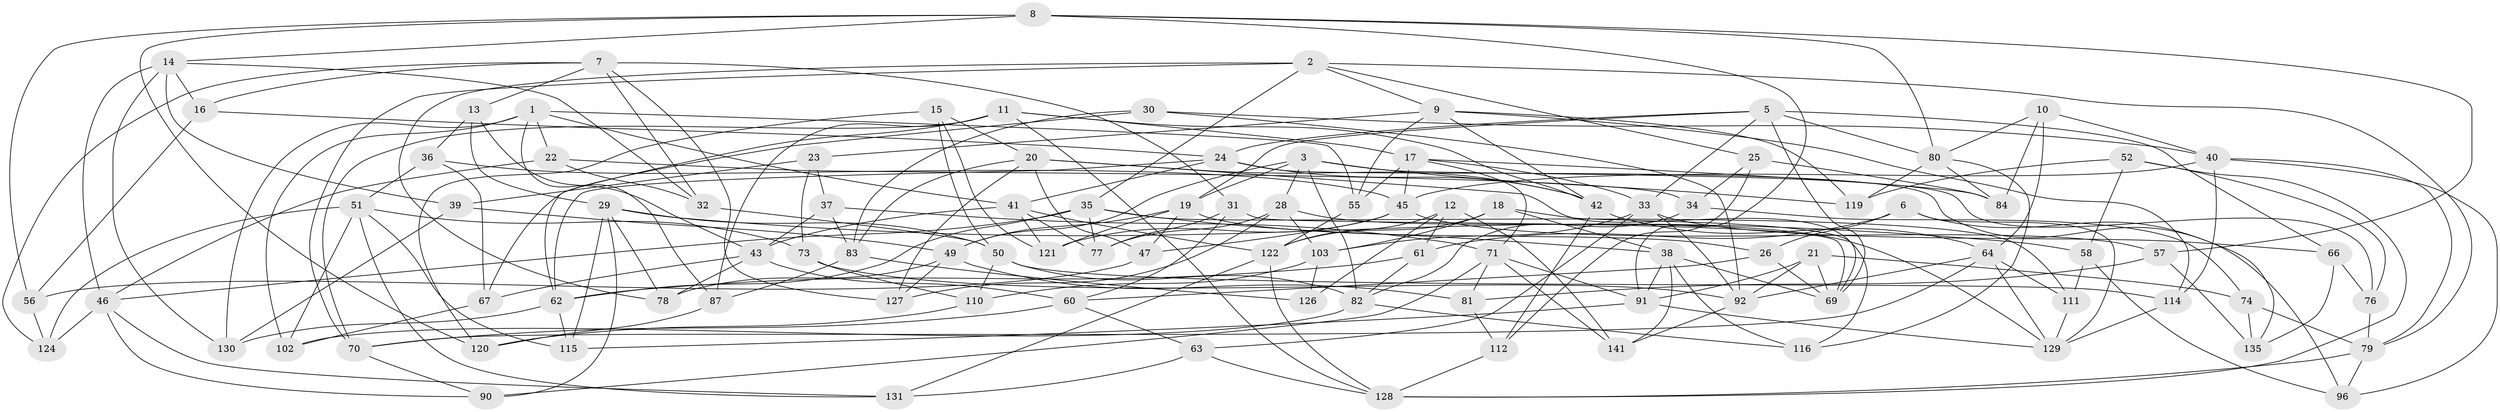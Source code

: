 // Generated by graph-tools (version 1.1) at 2025/52/02/27/25 19:52:31]
// undirected, 99 vertices, 238 edges
graph export_dot {
graph [start="1"]
  node [color=gray90,style=filled];
  1 [super="+97"];
  2 [super="+4"];
  3 [super="+118"];
  5 [super="+125"];
  6;
  7 [super="+65"];
  8 [super="+89"];
  9 [super="+68"];
  10;
  11 [super="+123"];
  12;
  13;
  14 [super="+59"];
  15;
  16;
  17 [super="+117"];
  18;
  19 [super="+44"];
  20 [super="+27"];
  21;
  22;
  23;
  24 [super="+133"];
  25;
  26;
  28 [super="+88"];
  29 [super="+48"];
  30;
  31;
  32;
  33 [super="+132"];
  34;
  35 [super="+109"];
  36;
  37;
  38 [super="+72"];
  39;
  40 [super="+53"];
  41 [super="+54"];
  42 [super="+94"];
  43 [super="+142"];
  45 [super="+86"];
  46 [super="+137"];
  47;
  49 [super="+85"];
  50 [super="+101"];
  51 [super="+98"];
  52;
  55;
  56;
  57;
  58;
  60 [super="+107"];
  61;
  62 [super="+93"];
  63;
  64 [super="+108"];
  66;
  67;
  69 [super="+105"];
  70 [super="+75"];
  71 [super="+113"];
  73;
  74;
  76;
  77;
  78;
  79 [super="+99"];
  80 [super="+139"];
  81;
  82 [super="+95"];
  83 [super="+100"];
  84;
  87;
  90;
  91 [super="+106"];
  92 [super="+140"];
  96;
  102;
  103 [super="+104"];
  110;
  111;
  112;
  114;
  115;
  116;
  119;
  120;
  121;
  122 [super="+138"];
  124;
  126;
  127;
  128 [super="+136"];
  129 [super="+134"];
  130;
  131;
  135;
  141;
  1 -- 102;
  1 -- 41;
  1 -- 130;
  1 -- 87;
  1 -- 22;
  1 -- 55;
  2 -- 78;
  2 -- 9;
  2 -- 25;
  2 -- 70;
  2 -- 79;
  2 -- 35;
  3 -- 119;
  3 -- 49;
  3 -- 76;
  3 -- 28;
  3 -- 19;
  3 -- 82;
  5 -- 33;
  5 -- 66;
  5 -- 80;
  5 -- 19;
  5 -- 69;
  5 -- 24;
  6 -- 61;
  6 -- 26;
  6 -- 96;
  6 -- 129;
  7 -- 127;
  7 -- 13;
  7 -- 124;
  7 -- 32;
  7 -- 16;
  7 -- 31;
  8 -- 120;
  8 -- 57;
  8 -- 14;
  8 -- 56;
  8 -- 80;
  8 -- 91;
  9 -- 42;
  9 -- 23;
  9 -- 114;
  9 -- 119;
  9 -- 55;
  10 -- 40;
  10 -- 84;
  10 -- 64;
  10 -- 80;
  11 -- 87;
  11 -- 128;
  11 -- 62;
  11 -- 17;
  11 -- 42;
  11 -- 70;
  12 -- 61;
  12 -- 126;
  12 -- 122;
  12 -- 141;
  13 -- 36;
  13 -- 43;
  13 -- 29;
  14 -- 32;
  14 -- 16;
  14 -- 46;
  14 -- 130;
  14 -- 39;
  15 -- 121;
  15 -- 50;
  15 -- 20;
  15 -- 120;
  16 -- 24;
  16 -- 56;
  17 -- 45;
  17 -- 33;
  17 -- 84;
  17 -- 71;
  17 -- 55;
  18 -- 116;
  18 -- 122;
  18 -- 103;
  18 -- 38;
  19 -- 49;
  19 -- 121;
  19 -- 26;
  19 -- 47;
  20 -- 69;
  20 -- 83;
  20 -- 42;
  20 -- 127;
  20 -- 47;
  21 -- 74;
  21 -- 92;
  21 -- 69;
  21 -- 91;
  22 -- 34;
  22 -- 32;
  22 -- 46;
  23 -- 73;
  23 -- 37;
  23 -- 39;
  24 -- 62;
  24 -- 42;
  24 -- 41;
  24 -- 135;
  25 -- 34;
  25 -- 112;
  25 -- 84;
  26 -- 60;
  26 -- 69;
  28 -- 127;
  28 -- 103 [weight=2];
  28 -- 77;
  28 -- 129;
  29 -- 90;
  29 -- 115;
  29 -- 50;
  29 -- 58;
  29 -- 78;
  30 -- 67;
  30 -- 92;
  30 -- 40;
  30 -- 83;
  31 -- 69;
  31 -- 77;
  31 -- 60;
  32 -- 50;
  33 -- 66;
  33 -- 92;
  33 -- 63;
  33 -- 103;
  34 -- 74;
  34 -- 82;
  35 -- 77;
  35 -- 62;
  35 -- 38;
  35 -- 46;
  35 -- 111;
  36 -- 45;
  36 -- 67;
  36 -- 51;
  37 -- 71;
  37 -- 83;
  37 -- 43;
  38 -- 69;
  38 -- 91;
  38 -- 116;
  38 -- 141;
  39 -- 130;
  39 -- 49;
  40 -- 96;
  40 -- 114;
  40 -- 45;
  40 -- 79;
  41 -- 122;
  41 -- 43;
  41 -- 77;
  41 -- 121;
  42 -- 112;
  42 -- 64;
  43 -- 67;
  43 -- 60;
  43 -- 78;
  45 -- 121;
  45 -- 57;
  45 -- 47;
  46 -- 124;
  46 -- 90;
  46 -- 131;
  47 -- 56;
  49 -- 127;
  49 -- 81;
  49 -- 78;
  50 -- 114;
  50 -- 82;
  50 -- 110;
  51 -- 115;
  51 -- 124;
  51 -- 73;
  51 -- 131;
  51 -- 102;
  52 -- 76;
  52 -- 128;
  52 -- 119;
  52 -- 58;
  55 -- 122;
  56 -- 124;
  57 -- 135;
  57 -- 81;
  58 -- 111;
  58 -- 96;
  60 -- 70 [weight=2];
  60 -- 63;
  61 -- 82;
  61 -- 62;
  62 -- 115;
  62 -- 130;
  63 -- 131;
  63 -- 128;
  64 -- 129;
  64 -- 111;
  64 -- 92;
  64 -- 70;
  66 -- 76;
  66 -- 135;
  67 -- 102;
  70 -- 90;
  71 -- 141;
  71 -- 90;
  71 -- 81;
  71 -- 91;
  73 -- 92;
  73 -- 110;
  74 -- 135;
  74 -- 79;
  76 -- 79;
  79 -- 96;
  79 -- 128;
  80 -- 116;
  80 -- 84;
  80 -- 119;
  81 -- 112;
  82 -- 102;
  82 -- 116;
  83 -- 87;
  83 -- 126 [weight=2];
  87 -- 120;
  91 -- 115;
  91 -- 129;
  92 -- 141;
  103 -- 110;
  103 -- 126;
  110 -- 120;
  111 -- 129;
  112 -- 128;
  114 -- 129;
  122 -- 131;
  122 -- 128;
}
